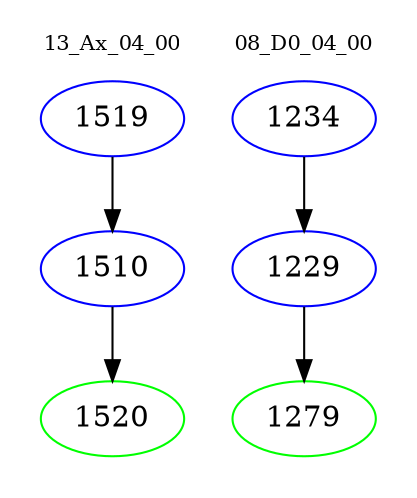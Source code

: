 digraph{
subgraph cluster_0 {
color = white
label = "13_Ax_04_00";
fontsize=10;
T0_1519 [label="1519", color="blue"]
T0_1519 -> T0_1510 [color="black"]
T0_1510 [label="1510", color="blue"]
T0_1510 -> T0_1520 [color="black"]
T0_1520 [label="1520", color="green"]
}
subgraph cluster_1 {
color = white
label = "08_D0_04_00";
fontsize=10;
T1_1234 [label="1234", color="blue"]
T1_1234 -> T1_1229 [color="black"]
T1_1229 [label="1229", color="blue"]
T1_1229 -> T1_1279 [color="black"]
T1_1279 [label="1279", color="green"]
}
}
